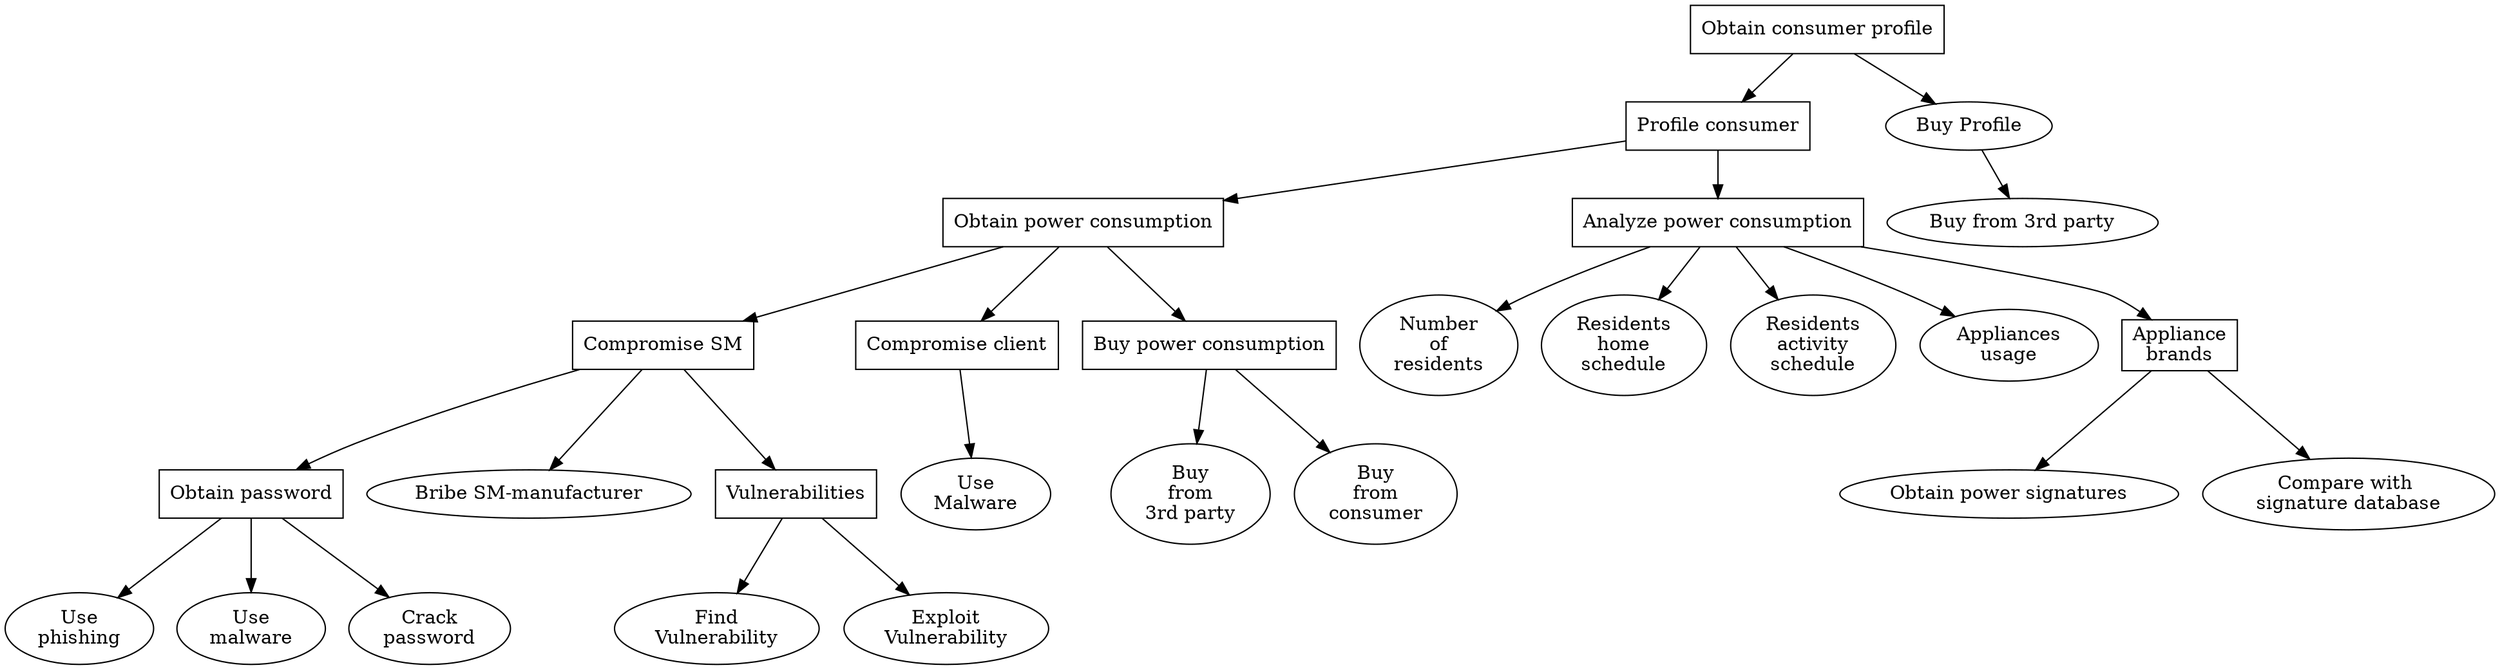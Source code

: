 digraph G{
	node [style=filled fillcolor=white]

	root[label="Obtain consumer profile",shape=OR];	

	root -> profile;
	buyProfile[label="Buy Profile"];
	root -> buyProfile;

	buy_third_party2[label="Buy from 3rd party"];
	buyProfile ->  buy_third_party2;

	profile[label="Profile consumer",shape=AND];

	obtain_information[label="Obtain power consumption",shape=OR];
	analyse_power_consumption[label="Analyze power consumption",shape=OR];

	compromise_sm[label="Compromise SM",shape=OR];
	obtainPassword[label="Obtain password",shape=OR];
	bribe[label="Bribe SM-manufacturer"];
    compromise_sm ->bribe;
	compromise_sm -> obtainPassword;
	exploitVulnerability[label="Vulnerabilities"];
		compromise_sm -> exploitVulnerability;

		
		phishing[label="Use\nphishing"];
		obtainPassword -> phishing;
		malware2[label="Use\nmalware"];
		obtainPassword -> malware2;
		crackPassword[label="Crack\npassword"];
		obtainPassword -> crackPassword;

		exploitVulnerability[shape=AND];
		findVuln[label="Find\nVulnerability"];
		exploitVulnerability -> findVuln;
		exploitVuln[label="Exploit\nVulnerability"];
		exploitVulnerability -> exploitVuln;

		hack_client[label="Compromise client",shape=OR];
		buy_information[label="Buy power consumption",shape=OR];
	residents[label="Number\nof\nresidents"];
	home[label="Residents\nhome\nschedule"];
	activity_residents[label="Residents\nactivity\nschedule"];
	when_appl[label="Appliances\nusage"];
	what_appl[label="Appliance\nbrands",shape=AND];

	buy_third_party[label="Buy\nfrom\n3rd party"];
	buy_from_consumer[label="Buy\nfrom\nconsumer"];
	
	malware[label="Use\nMalware"];
	power_signatures[label="Obtain power signatures"];
	power_compare[label="Compare with \nsignature database"];
	

	profile -> obtain_information, analyse_power_consumption;
	obtain_information -> compromise_sm, hack_client, buy_information;
	analyse_power_consumption ->  residents, activity_residents, home, when_appl, what_appl;
	buy_information -> buy_third_party, buy_from_consumer;
	hack_client -> malware;

	what_appl -> power_signatures, power_compare;
	
	}